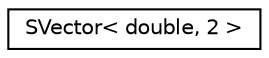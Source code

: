 digraph "Graphical Class Hierarchy"
{
  edge [fontname="Helvetica",fontsize="10",labelfontname="Helvetica",labelfontsize="10"];
  node [fontname="Helvetica",fontsize="10",shape=record];
  rankdir="LR";
  Node0 [label="SVector\< double, 2 \>",height=0.2,width=0.4,color="black", fillcolor="white", style="filled",URL="$classSVector.html"];
}
